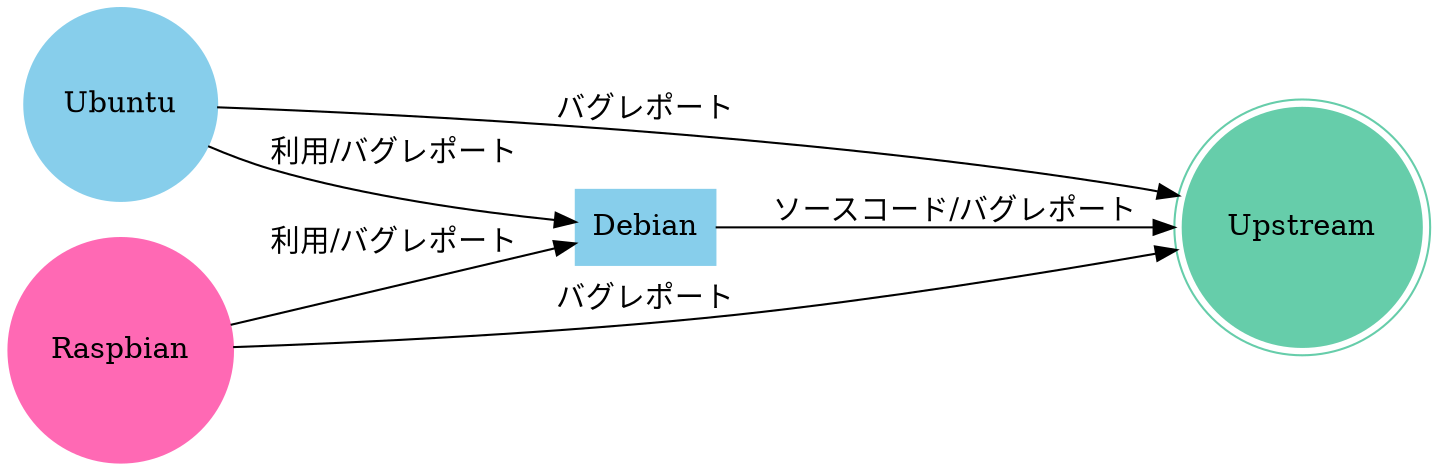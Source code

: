 #  dot -Tpng auto-rm.dot -o auto-rm.png
digraph foo {

graph [rankdir = LR];
Debian [shape = box, style = filled, color = "#87CEEB"];
Ubuntu [shape = circle, style = filled, color = "#87CEEB"];
Raspbian [shape = circle, style = filled, color = "#FF69B4"];
Upstream [shape = doublecircle, style = filled, color = "#66CDAA"];


Ubuntu -> Debian [label = "利用/バグレポート"];
Ubuntu -> Upstream [label = "バグレポート"];
Raspbian -> Debian[label = "利用/バグレポート"];
Raspbian -> Upstream [label = "バグレポート"];
Debian -> Upstream [label = "ソースコード/バグレポート"];
}
